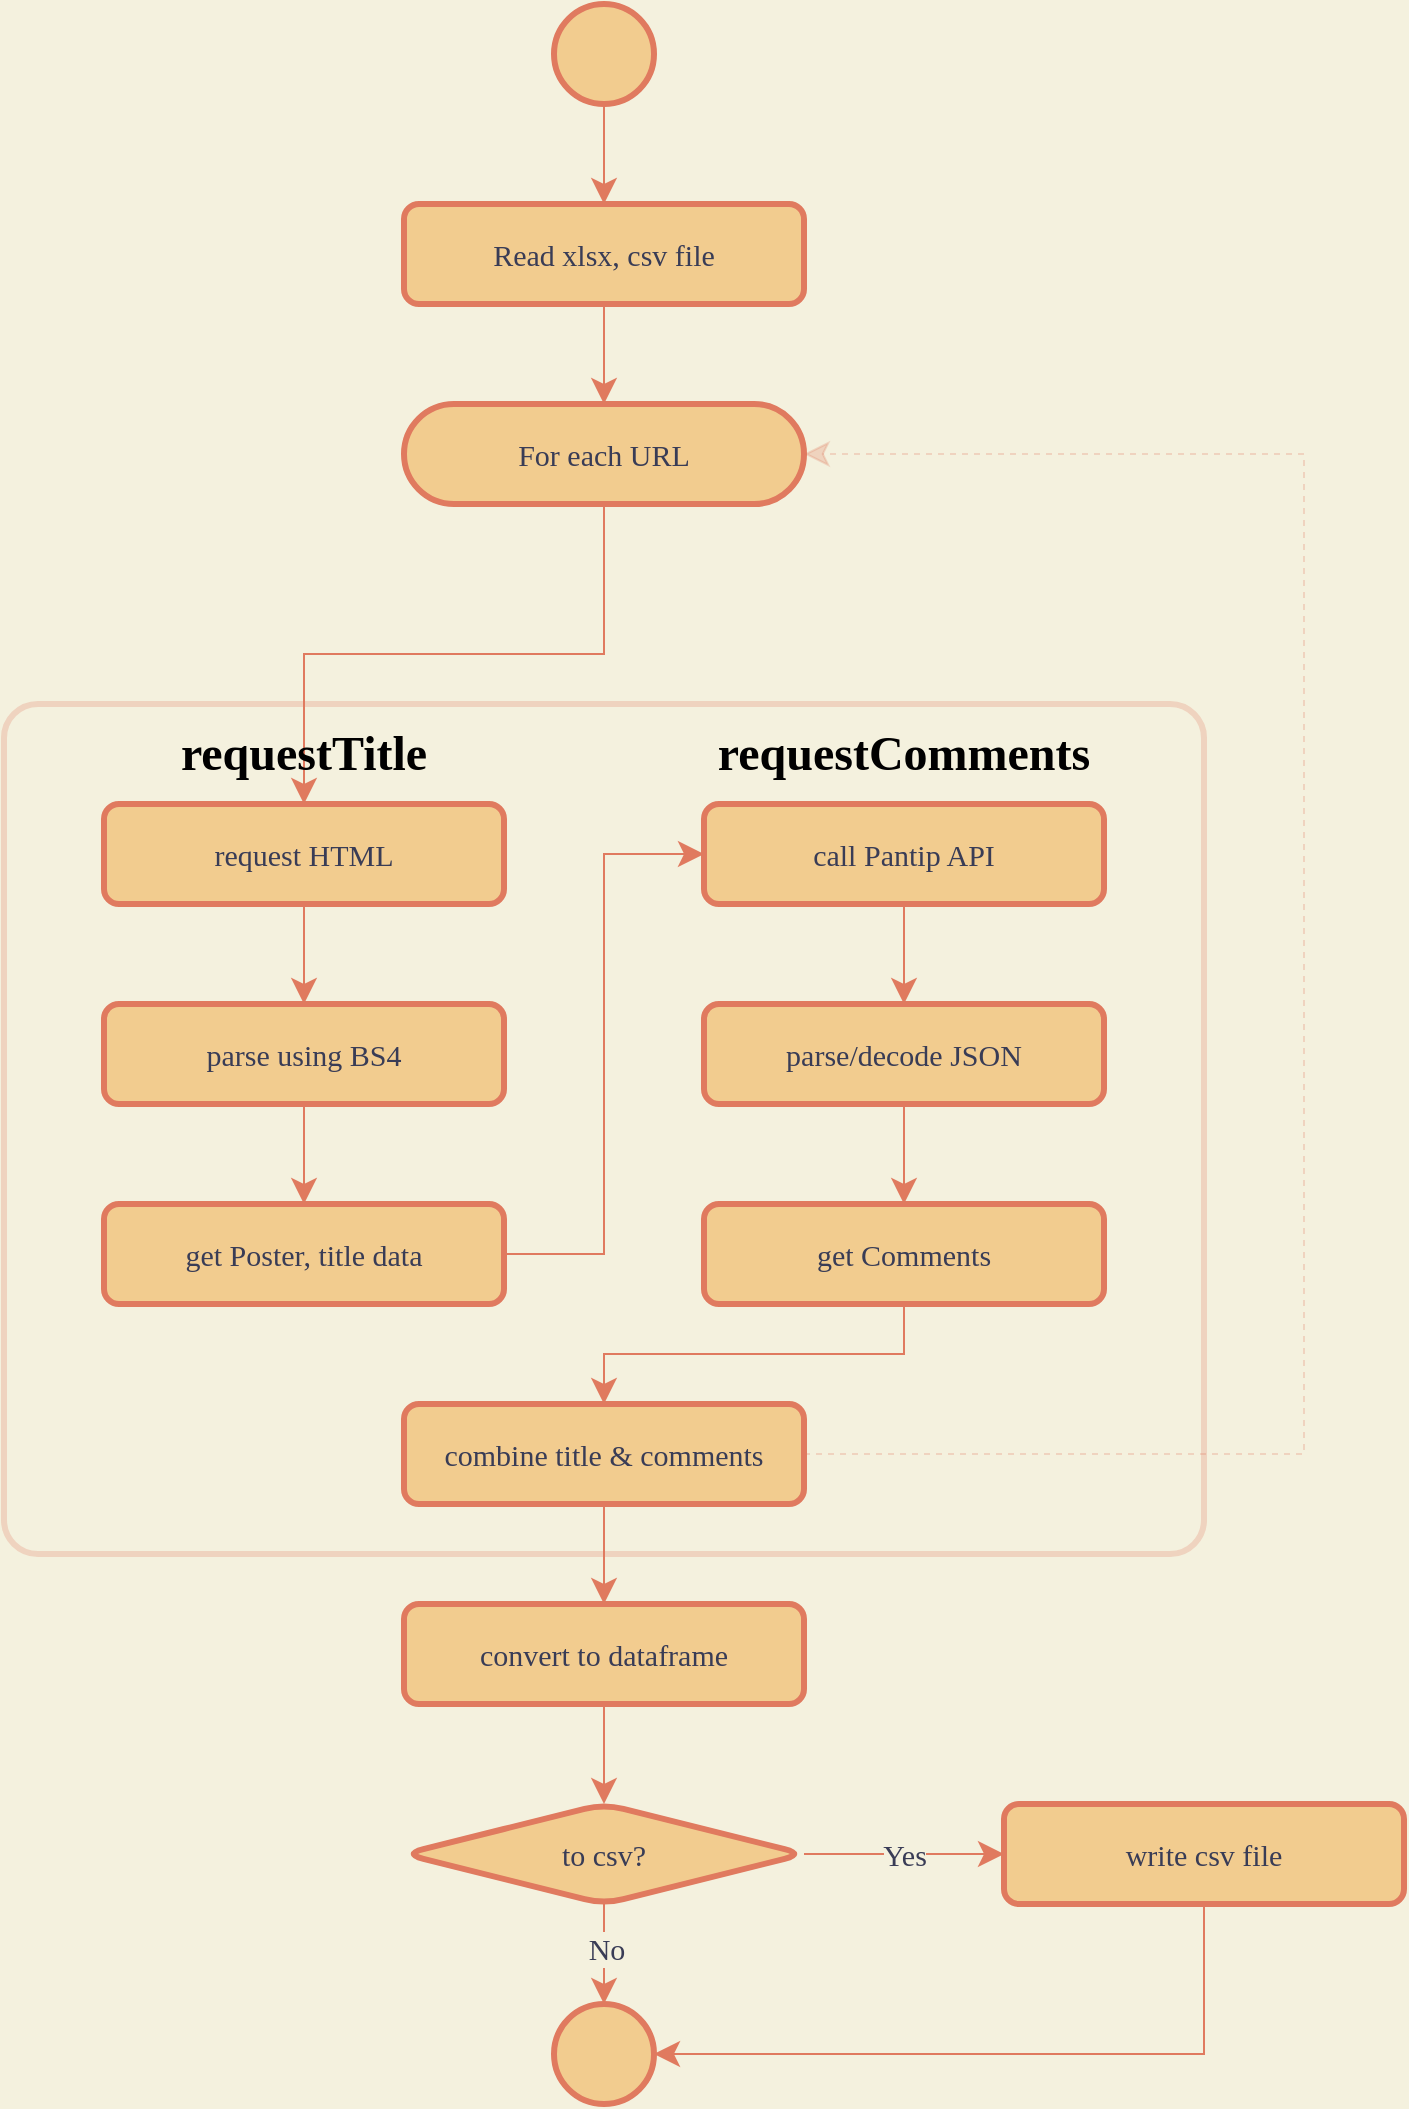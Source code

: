 <mxfile version="14.6.13" type="device"><diagram id="_8h5hbXVbyn_7_kknqpm" name="Page-1"><mxGraphModel dx="1631" dy="1589" grid="1" gridSize="25" guides="1" tooltips="1" connect="1" arrows="1" fold="1" page="0" pageScale="1" pageWidth="1600" pageHeight="1000" background="#F4F1DE" math="0" shadow="0"><root><mxCell id="0"/><mxCell id="1" parent="0"/><mxCell id="HR9VsDH4zvcAbnR4-0zU-47" value="" style="rounded=1;whiteSpace=wrap;html=1;fontFamily=DM sans;fontSize=15;fontColor=#393C56;align=center;fillColor=none;arcSize=4;strokeWidth=3;opacity=25;strokeColor=#E07A5F;" parent="1" vertex="1"><mxGeometry x="500" y="325" width="600" height="425" as="geometry"/></mxCell><mxCell id="HR9VsDH4zvcAbnR4-0zU-5" style="edgeStyle=orthogonalEdgeStyle;rounded=0;orthogonalLoop=1;jettySize=auto;html=1;entryX=0.5;entryY=0;entryDx=0;entryDy=0;endSize=10;startSize=10;labelBackgroundColor=#F4F1DE;strokeColor=#E07A5F;fontColor=#393C56;" parent="1" source="HR9VsDH4zvcAbnR4-0zU-1" target="HR9VsDH4zvcAbnR4-0zU-4" edge="1"><mxGeometry relative="1" as="geometry"/></mxCell><mxCell id="HR9VsDH4zvcAbnR4-0zU-1" value="" style="ellipse;whiteSpace=wrap;html=1;aspect=fixed;fillColor=#F2CC8F;strokeColor=#E07A5F;strokeWidth=3;fontColor=#393C56;" parent="1" vertex="1"><mxGeometry x="775" y="-25" width="50" height="50" as="geometry"/></mxCell><mxCell id="HR9VsDH4zvcAbnR4-0zU-14" value="" style="edgeStyle=orthogonalEdgeStyle;rounded=0;orthogonalLoop=1;jettySize=auto;html=1;startSize=10;endSize=10;fontFamily=DM sans;labelBackgroundColor=#F4F1DE;strokeColor=#E07A5F;fontColor=#393C56;" parent="1" source="HR9VsDH4zvcAbnR4-0zU-4" target="HR9VsDH4zvcAbnR4-0zU-13" edge="1"><mxGeometry relative="1" as="geometry"/></mxCell><mxCell id="HR9VsDH4zvcAbnR4-0zU-4" value="Read xlsx, csv file" style="rounded=1;whiteSpace=wrap;html=1;fontSize=15;fontFamily=DM sans;fillColor=#F2CC8F;strokeColor=#E07A5F;strokeWidth=3;fontColor=#393C56;" parent="1" vertex="1"><mxGeometry x="700" y="75" width="200" height="50" as="geometry"/></mxCell><mxCell id="HR9VsDH4zvcAbnR4-0zU-22" value="" style="edgeStyle=orthogonalEdgeStyle;rounded=0;orthogonalLoop=1;jettySize=auto;html=1;fontFamily=DM sans;fontSize=24;fontColor=#393C56;startSize=10;endSize=10;labelBackgroundColor=#F4F1DE;strokeColor=#E07A5F;" parent="1" source="HR9VsDH4zvcAbnR4-0zU-6" target="HR9VsDH4zvcAbnR4-0zU-20" edge="1"><mxGeometry relative="1" as="geometry"/></mxCell><mxCell id="HR9VsDH4zvcAbnR4-0zU-6" value="request HTML" style="rounded=1;whiteSpace=wrap;html=1;fontSize=15;fontFamily=DM sans;fillColor=#F2CC8F;strokeColor=#E07A5F;strokeWidth=3;fontColor=#393C56;" parent="1" vertex="1"><mxGeometry x="550" y="375" width="200" height="50" as="geometry"/></mxCell><mxCell id="HR9VsDH4zvcAbnR4-0zU-15" value="" style="rounded=0;orthogonalLoop=1;jettySize=auto;html=1;startSize=10;endSize=10;edgeStyle=orthogonalEdgeStyle;fontFamily=DM sans;entryX=0.5;entryY=0;entryDx=0;entryDy=0;labelBackgroundColor=#F4F1DE;strokeColor=#E07A5F;fontColor=#393C56;" parent="1" source="HR9VsDH4zvcAbnR4-0zU-13" target="HR9VsDH4zvcAbnR4-0zU-6" edge="1"><mxGeometry relative="1" as="geometry"><Array as="points"><mxPoint x="800" y="300"/><mxPoint x="650" y="300"/></Array></mxGeometry></mxCell><mxCell id="HR9VsDH4zvcAbnR4-0zU-13" value="For each URL" style="rounded=1;whiteSpace=wrap;html=1;fontSize=15;arcSize=50;fontFamily=DM sans;fillColor=#F2CC8F;strokeColor=#E07A5F;strokeWidth=3;fontColor=#393C56;" parent="1" vertex="1"><mxGeometry x="700" y="175" width="200" height="50" as="geometry"/></mxCell><mxCell id="HR9VsDH4zvcAbnR4-0zU-29" value="" style="edgeStyle=orthogonalEdgeStyle;rounded=0;orthogonalLoop=1;jettySize=auto;html=1;fontFamily=DM sans;fontSize=24;fontColor=#393C56;startSize=10;endSize=10;labelBackgroundColor=#F4F1DE;strokeColor=#E07A5F;" parent="1" source="HR9VsDH4zvcAbnR4-0zU-16" target="HR9VsDH4zvcAbnR4-0zU-28" edge="1"><mxGeometry relative="1" as="geometry"/></mxCell><mxCell id="HR9VsDH4zvcAbnR4-0zU-16" value="call Pantip API" style="rounded=1;whiteSpace=wrap;html=1;fontSize=15;fontFamily=DM sans;fillColor=#F2CC8F;strokeColor=#E07A5F;strokeWidth=3;fontColor=#393C56;" parent="1" vertex="1"><mxGeometry x="850" y="375" width="200" height="50" as="geometry"/></mxCell><mxCell id="HR9VsDH4zvcAbnR4-0zU-19" value="&lt;span style=&quot;font-size: 24px; font-style: normal; letter-spacing: normal; text-indent: 0px; text-transform: none; word-spacing: 0px; display: inline; float: none;&quot;&gt;requestTitle&lt;/span&gt;" style="text;whiteSpace=wrap;html=1;fontSize=24;verticalAlign=middle;fontStyle=1;fontFamily=DM sans;align=center;labelBackgroundColor=none;fontColor=#000000;" parent="1" vertex="1"><mxGeometry x="550" y="325" width="200" height="50" as="geometry"/></mxCell><mxCell id="HR9VsDH4zvcAbnR4-0zU-23" value="" style="edgeStyle=orthogonalEdgeStyle;rounded=0;orthogonalLoop=1;jettySize=auto;html=1;fontFamily=DM sans;fontSize=24;fontColor=#393C56;startSize=10;endSize=10;labelBackgroundColor=#F4F1DE;strokeColor=#E07A5F;" parent="1" source="HR9VsDH4zvcAbnR4-0zU-20" target="HR9VsDH4zvcAbnR4-0zU-21" edge="1"><mxGeometry relative="1" as="geometry"/></mxCell><mxCell id="HR9VsDH4zvcAbnR4-0zU-20" value="parse using BS4" style="rounded=1;whiteSpace=wrap;html=1;fontSize=15;fontFamily=DM sans;fillColor=#F2CC8F;strokeColor=#E07A5F;strokeWidth=3;fontColor=#393C56;" parent="1" vertex="1"><mxGeometry x="550" y="475" width="200" height="50" as="geometry"/></mxCell><mxCell id="HR9VsDH4zvcAbnR4-0zU-26" style="edgeStyle=orthogonalEdgeStyle;rounded=0;orthogonalLoop=1;jettySize=auto;html=1;entryX=0;entryY=0.5;entryDx=0;entryDy=0;fontFamily=DM sans;fontSize=24;fontColor=#393C56;startSize=10;endSize=10;labelBackgroundColor=#F4F1DE;strokeColor=#E07A5F;" parent="1" source="HR9VsDH4zvcAbnR4-0zU-21" target="HR9VsDH4zvcAbnR4-0zU-16" edge="1"><mxGeometry relative="1" as="geometry"/></mxCell><mxCell id="HR9VsDH4zvcAbnR4-0zU-21" value="get Poster, title data" style="rounded=1;whiteSpace=wrap;html=1;fontSize=15;fontFamily=DM sans;fillColor=#F2CC8F;strokeColor=#E07A5F;strokeWidth=3;fontColor=#393C56;" parent="1" vertex="1"><mxGeometry x="550" y="575" width="200" height="50" as="geometry"/></mxCell><mxCell id="HR9VsDH4zvcAbnR4-0zU-27" value="&lt;span style=&quot;font-size: 24px; font-style: normal; letter-spacing: normal; text-indent: 0px; text-transform: none; word-spacing: 0px; display: inline; float: none;&quot;&gt;requestComments&lt;/span&gt;" style="text;whiteSpace=wrap;html=1;fontSize=24;verticalAlign=middle;fontStyle=1;fontFamily=DM sans;align=center;labelBackgroundColor=none;fontColor=#000000;" parent="1" vertex="1"><mxGeometry x="850" y="325" width="200" height="50" as="geometry"/></mxCell><mxCell id="HR9VsDH4zvcAbnR4-0zU-31" value="" style="edgeStyle=orthogonalEdgeStyle;rounded=0;orthogonalLoop=1;jettySize=auto;html=1;fontFamily=DM sans;fontSize=24;fontColor=#393C56;startSize=10;endSize=10;labelBackgroundColor=#F4F1DE;strokeColor=#E07A5F;" parent="1" source="HR9VsDH4zvcAbnR4-0zU-28" target="HR9VsDH4zvcAbnR4-0zU-30" edge="1"><mxGeometry relative="1" as="geometry"/></mxCell><mxCell id="HR9VsDH4zvcAbnR4-0zU-28" value="parse/decode JSON" style="rounded=1;whiteSpace=wrap;html=1;fontSize=15;fontFamily=DM sans;fillColor=#F2CC8F;strokeColor=#E07A5F;strokeWidth=3;fontColor=#393C56;" parent="1" vertex="1"><mxGeometry x="850" y="475" width="200" height="50" as="geometry"/></mxCell><mxCell id="HR9VsDH4zvcAbnR4-0zU-33" value="" style="edgeStyle=orthogonalEdgeStyle;rounded=0;orthogonalLoop=1;jettySize=auto;html=1;fontFamily=DM sans;fontSize=24;fontColor=#393C56;startSize=10;endSize=10;exitX=0.5;exitY=1;exitDx=0;exitDy=0;labelBackgroundColor=#F4F1DE;strokeColor=#E07A5F;" parent="1" source="HR9VsDH4zvcAbnR4-0zU-30" target="HR9VsDH4zvcAbnR4-0zU-32" edge="1"><mxGeometry relative="1" as="geometry"/></mxCell><mxCell id="HR9VsDH4zvcAbnR4-0zU-30" value="get Comments" style="rounded=1;whiteSpace=wrap;html=1;fontSize=15;fontFamily=DM sans;fillColor=#F2CC8F;strokeColor=#E07A5F;strokeWidth=3;fontColor=#393C56;" parent="1" vertex="1"><mxGeometry x="850" y="575" width="200" height="50" as="geometry"/></mxCell><mxCell id="HR9VsDH4zvcAbnR4-0zU-35" value="" style="edgeStyle=orthogonalEdgeStyle;rounded=0;orthogonalLoop=1;jettySize=auto;html=1;fontFamily=DM sans;fontSize=24;fontColor=#393C56;startSize=10;endSize=10;exitX=0.5;exitY=1;exitDx=0;exitDy=0;labelBackgroundColor=#F4F1DE;strokeColor=#E07A5F;" parent="1" source="HR9VsDH4zvcAbnR4-0zU-32" target="HR9VsDH4zvcAbnR4-0zU-34" edge="1"><mxGeometry relative="1" as="geometry"><mxPoint x="800" y="750" as="sourcePoint"/></mxGeometry></mxCell><mxCell id="HR9VsDH4zvcAbnR4-0zU-49" style="edgeStyle=orthogonalEdgeStyle;rounded=0;orthogonalLoop=1;jettySize=auto;html=1;entryX=1;entryY=0.5;entryDx=0;entryDy=0;fontFamily=DM sans;fontSize=15;fontColor=#393C56;startSize=10;endSize=10;dashed=1;opacity=25;labelBackgroundColor=#F4F1DE;strokeColor=#E07A5F;" parent="1" source="HR9VsDH4zvcAbnR4-0zU-32" target="HR9VsDH4zvcAbnR4-0zU-13" edge="1"><mxGeometry relative="1" as="geometry"><Array as="points"><mxPoint x="1150" y="700"/><mxPoint x="1150" y="200"/></Array></mxGeometry></mxCell><mxCell id="HR9VsDH4zvcAbnR4-0zU-32" value="combine title &amp;amp; comments" style="rounded=1;whiteSpace=wrap;html=1;fontSize=15;fontFamily=DM sans;fillColor=#F2CC8F;strokeColor=#E07A5F;strokeWidth=3;fontColor=#393C56;" parent="1" vertex="1"><mxGeometry x="700" y="675" width="200" height="50" as="geometry"/></mxCell><mxCell id="HR9VsDH4zvcAbnR4-0zU-37" value="" style="edgeStyle=orthogonalEdgeStyle;rounded=0;orthogonalLoop=1;jettySize=auto;html=1;fontFamily=DM sans;fontSize=24;fontColor=#393C56;startSize=10;endSize=10;labelBackgroundColor=#F4F1DE;strokeColor=#E07A5F;" parent="1" source="HR9VsDH4zvcAbnR4-0zU-34" target="HR9VsDH4zvcAbnR4-0zU-36" edge="1"><mxGeometry relative="1" as="geometry"/></mxCell><mxCell id="HR9VsDH4zvcAbnR4-0zU-34" value="convert to dataframe" style="rounded=1;whiteSpace=wrap;html=1;fontSize=15;fontFamily=DM sans;fillColor=#F2CC8F;strokeColor=#E07A5F;strokeWidth=3;fontColor=#393C56;" parent="1" vertex="1"><mxGeometry x="700" y="775" width="200" height="50" as="geometry"/></mxCell><mxCell id="HR9VsDH4zvcAbnR4-0zU-39" value="" style="edgeStyle=orthogonalEdgeStyle;rounded=0;orthogonalLoop=1;jettySize=auto;html=1;fontFamily=DM sans;fontSize=15;fontColor=#393C56;startSize=10;endSize=10;labelBackgroundColor=#F4F1DE;strokeColor=#E07A5F;" parent="1" source="HR9VsDH4zvcAbnR4-0zU-36" target="HR9VsDH4zvcAbnR4-0zU-38" edge="1"><mxGeometry relative="1" as="geometry"/></mxCell><mxCell id="HR9VsDH4zvcAbnR4-0zU-43" value="Yes" style="edgeLabel;html=1;align=center;verticalAlign=middle;resizable=0;points=[];fontSize=15;fontFamily=DM sans;fontColor=#393C56;labelBackgroundColor=#F4F1DE;" parent="HR9VsDH4zvcAbnR4-0zU-39" vertex="1" connectable="0"><mxGeometry x="-0.3" y="-1" relative="1" as="geometry"><mxPoint x="15" y="-1" as="offset"/></mxGeometry></mxCell><mxCell id="HR9VsDH4zvcAbnR4-0zU-41" value="" style="edgeStyle=orthogonalEdgeStyle;rounded=0;orthogonalLoop=1;jettySize=auto;html=1;fontFamily=DM sans;fontSize=15;fontColor=#393C56;startSize=10;endSize=10;labelBackgroundColor=#F4F1DE;strokeColor=#E07A5F;" parent="1" source="HR9VsDH4zvcAbnR4-0zU-36" target="HR9VsDH4zvcAbnR4-0zU-40" edge="1"><mxGeometry relative="1" as="geometry"/></mxCell><mxCell id="HR9VsDH4zvcAbnR4-0zU-44" value="No" style="edgeLabel;html=1;align=center;verticalAlign=middle;resizable=0;points=[];fontSize=15;fontFamily=DM sans;fontColor=#393C56;labelBackgroundColor=#F4F1DE;" parent="HR9VsDH4zvcAbnR4-0zU-41" vertex="1" connectable="0"><mxGeometry x="-0.147" y="1" relative="1" as="geometry"><mxPoint as="offset"/></mxGeometry></mxCell><mxCell id="HR9VsDH4zvcAbnR4-0zU-36" value="to csv?" style="rhombus;whiteSpace=wrap;html=1;rounded=1;fontFamily=DM sans;fontSize=15;fontColor=#393C56;align=center;fillColor=#F2CC8F;strokeColor=#E07A5F;strokeWidth=3;" parent="1" vertex="1"><mxGeometry x="700" y="875" width="200" height="50" as="geometry"/></mxCell><mxCell id="HR9VsDH4zvcAbnR4-0zU-42" style="edgeStyle=orthogonalEdgeStyle;rounded=0;orthogonalLoop=1;jettySize=auto;html=1;entryX=1;entryY=0.5;entryDx=0;entryDy=0;fontFamily=DM sans;fontSize=15;fontColor=#393C56;startSize=10;endSize=10;labelBackgroundColor=#F4F1DE;strokeColor=#E07A5F;" parent="1" source="HR9VsDH4zvcAbnR4-0zU-38" target="HR9VsDH4zvcAbnR4-0zU-40" edge="1"><mxGeometry relative="1" as="geometry"><Array as="points"><mxPoint x="1100" y="1000"/></Array></mxGeometry></mxCell><mxCell id="HR9VsDH4zvcAbnR4-0zU-38" value="write csv file" style="rounded=1;whiteSpace=wrap;html=1;fontSize=15;fontFamily=DM sans;fillColor=#F2CC8F;strokeColor=#E07A5F;strokeWidth=3;fontColor=#393C56;" parent="1" vertex="1"><mxGeometry x="1000" y="875" width="200" height="50" as="geometry"/></mxCell><mxCell id="HR9VsDH4zvcAbnR4-0zU-40" value="" style="ellipse;whiteSpace=wrap;html=1;aspect=fixed;fillColor=#F2CC8F;strokeColor=#E07A5F;strokeWidth=3;fontColor=#393C56;" parent="1" vertex="1"><mxGeometry x="775" y="975" width="50" height="50" as="geometry"/></mxCell></root></mxGraphModel></diagram></mxfile>